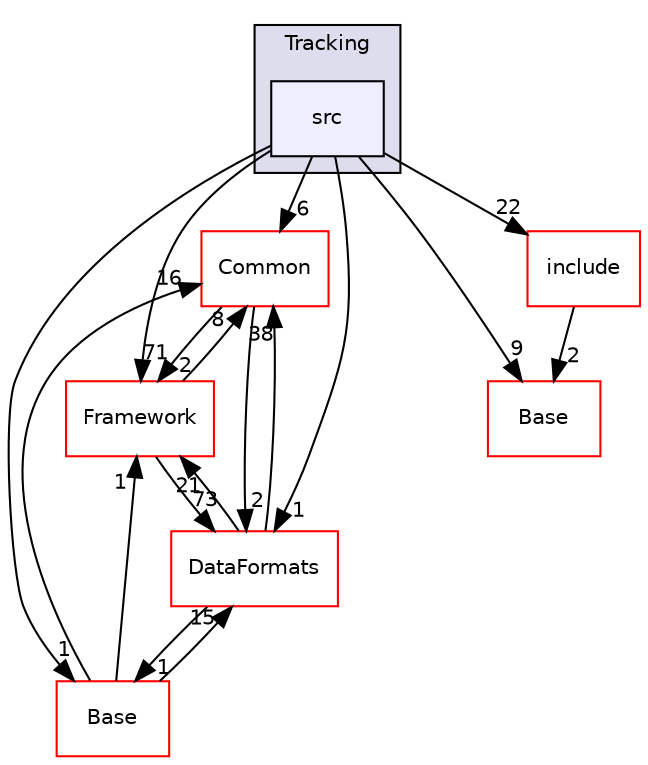 digraph "/home/travis/build/AliceO2Group/AliceO2/Detectors/MUON/MCH/Tracking/src" {
  bgcolor=transparent;
  compound=true
  node [ fontsize="10", fontname="Helvetica"];
  edge [ labelfontsize="10", labelfontname="Helvetica"];
  subgraph clusterdir_09445408fa345a18838fb91740d089d0 {
    graph [ bgcolor="#ddddee", pencolor="black", label="Tracking" fontname="Helvetica", fontsize="10", URL="dir_09445408fa345a18838fb91740d089d0.html"]
  dir_f33357dc4b90b7dfe5d72abda619e77f [shape=box, label="src", style="filled", fillcolor="#eeeeff", pencolor="black", URL="dir_f33357dc4b90b7dfe5d72abda619e77f.html"];
  }
  dir_4ab6b4cc6a7edbff49100e9123df213f [shape=box label="Common" color="red" URL="dir_4ab6b4cc6a7edbff49100e9123df213f.html"];
  dir_1155c84989a046e7de4bf0156dc4b34c [shape=box label="Base" color="red" URL="dir_1155c84989a046e7de4bf0156dc4b34c.html"];
  dir_37c90836491b695b472bf98d1be8336b [shape=box label="Base" color="red" URL="dir_37c90836491b695b472bf98d1be8336b.html"];
  dir_bcbb2cf9a3d3d83e5515c82071a07177 [shape=box label="Framework" color="red" URL="dir_bcbb2cf9a3d3d83e5515c82071a07177.html"];
  dir_2171f7ec022c5423887b07c69b2f5b48 [shape=box label="DataFormats" color="red" URL="dir_2171f7ec022c5423887b07c69b2f5b48.html"];
  dir_7b07dc22b6a6c9beadf61aef54a3d11a [shape=box label="include" color="red" URL="dir_7b07dc22b6a6c9beadf61aef54a3d11a.html"];
  dir_4ab6b4cc6a7edbff49100e9123df213f->dir_bcbb2cf9a3d3d83e5515c82071a07177 [headlabel="2", labeldistance=1.5 headhref="dir_000036_000063.html"];
  dir_4ab6b4cc6a7edbff49100e9123df213f->dir_2171f7ec022c5423887b07c69b2f5b48 [headlabel="2", labeldistance=1.5 headhref="dir_000036_000090.html"];
  dir_f33357dc4b90b7dfe5d72abda619e77f->dir_4ab6b4cc6a7edbff49100e9123df213f [headlabel="6", labeldistance=1.5 headhref="dir_000168_000036.html"];
  dir_f33357dc4b90b7dfe5d72abda619e77f->dir_1155c84989a046e7de4bf0156dc4b34c [headlabel="9", labeldistance=1.5 headhref="dir_000168_000147.html"];
  dir_f33357dc4b90b7dfe5d72abda619e77f->dir_37c90836491b695b472bf98d1be8336b [headlabel="1", labeldistance=1.5 headhref="dir_000168_000287.html"];
  dir_f33357dc4b90b7dfe5d72abda619e77f->dir_bcbb2cf9a3d3d83e5515c82071a07177 [headlabel="71", labeldistance=1.5 headhref="dir_000168_000063.html"];
  dir_f33357dc4b90b7dfe5d72abda619e77f->dir_2171f7ec022c5423887b07c69b2f5b48 [headlabel="1", labeldistance=1.5 headhref="dir_000168_000090.html"];
  dir_f33357dc4b90b7dfe5d72abda619e77f->dir_7b07dc22b6a6c9beadf61aef54a3d11a [headlabel="22", labeldistance=1.5 headhref="dir_000168_000131.html"];
  dir_37c90836491b695b472bf98d1be8336b->dir_4ab6b4cc6a7edbff49100e9123df213f [headlabel="16", labeldistance=1.5 headhref="dir_000287_000036.html"];
  dir_37c90836491b695b472bf98d1be8336b->dir_bcbb2cf9a3d3d83e5515c82071a07177 [headlabel="1", labeldistance=1.5 headhref="dir_000287_000063.html"];
  dir_37c90836491b695b472bf98d1be8336b->dir_2171f7ec022c5423887b07c69b2f5b48 [headlabel="15", labeldistance=1.5 headhref="dir_000287_000090.html"];
  dir_bcbb2cf9a3d3d83e5515c82071a07177->dir_4ab6b4cc6a7edbff49100e9123df213f [headlabel="8", labeldistance=1.5 headhref="dir_000063_000036.html"];
  dir_bcbb2cf9a3d3d83e5515c82071a07177->dir_2171f7ec022c5423887b07c69b2f5b48 [headlabel="73", labeldistance=1.5 headhref="dir_000063_000090.html"];
  dir_2171f7ec022c5423887b07c69b2f5b48->dir_4ab6b4cc6a7edbff49100e9123df213f [headlabel="38", labeldistance=1.5 headhref="dir_000090_000036.html"];
  dir_2171f7ec022c5423887b07c69b2f5b48->dir_37c90836491b695b472bf98d1be8336b [headlabel="1", labeldistance=1.5 headhref="dir_000090_000287.html"];
  dir_2171f7ec022c5423887b07c69b2f5b48->dir_bcbb2cf9a3d3d83e5515c82071a07177 [headlabel="21", labeldistance=1.5 headhref="dir_000090_000063.html"];
  dir_7b07dc22b6a6c9beadf61aef54a3d11a->dir_1155c84989a046e7de4bf0156dc4b34c [headlabel="2", labeldistance=1.5 headhref="dir_000131_000147.html"];
}
